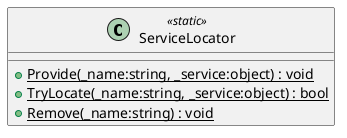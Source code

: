 @startuml
class ServiceLocator <<static>> {
    + {static} Provide(_name:string, _service:object) : void
    + {static} TryLocate(_name:string, _service:object) : bool
    + {static} Remove(_name:string) : void
}
@enduml
